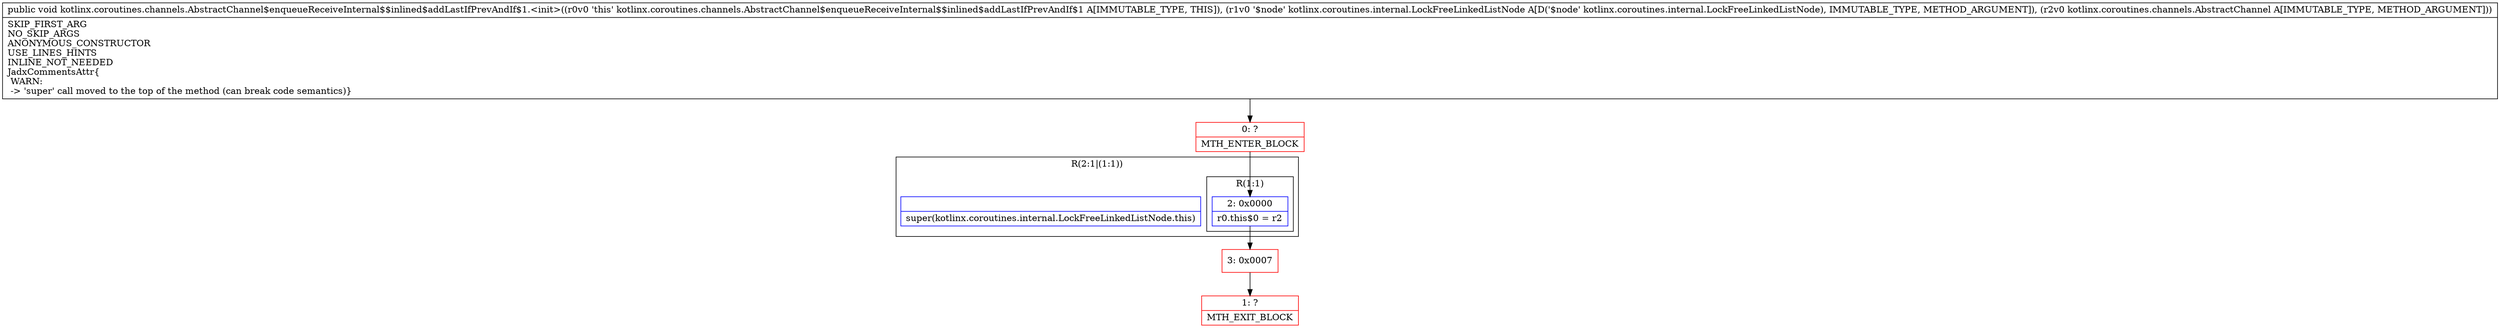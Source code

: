 digraph "CFG forkotlinx.coroutines.channels.AbstractChannel$enqueueReceiveInternal$$inlined$addLastIfPrevAndIf$1.\<init\>(Lkotlinx\/coroutines\/internal\/LockFreeLinkedListNode;Lkotlinx\/coroutines\/channels\/AbstractChannel;)V" {
subgraph cluster_Region_1137861919 {
label = "R(2:1|(1:1))";
node [shape=record,color=blue];
Node_InsnContainer_383353607 [shape=record,label="{|super(kotlinx.coroutines.internal.LockFreeLinkedListNode.this)\l}"];
subgraph cluster_Region_189905325 {
label = "R(1:1)";
node [shape=record,color=blue];
Node_2 [shape=record,label="{2\:\ 0x0000|r0.this$0 = r2\l}"];
}
}
Node_0 [shape=record,color=red,label="{0\:\ ?|MTH_ENTER_BLOCK\l}"];
Node_3 [shape=record,color=red,label="{3\:\ 0x0007}"];
Node_1 [shape=record,color=red,label="{1\:\ ?|MTH_EXIT_BLOCK\l}"];
MethodNode[shape=record,label="{public void kotlinx.coroutines.channels.AbstractChannel$enqueueReceiveInternal$$inlined$addLastIfPrevAndIf$1.\<init\>((r0v0 'this' kotlinx.coroutines.channels.AbstractChannel$enqueueReceiveInternal$$inlined$addLastIfPrevAndIf$1 A[IMMUTABLE_TYPE, THIS]), (r1v0 '$node' kotlinx.coroutines.internal.LockFreeLinkedListNode A[D('$node' kotlinx.coroutines.internal.LockFreeLinkedListNode), IMMUTABLE_TYPE, METHOD_ARGUMENT]), (r2v0 kotlinx.coroutines.channels.AbstractChannel A[IMMUTABLE_TYPE, METHOD_ARGUMENT]))  | SKIP_FIRST_ARG\lNO_SKIP_ARGS\lANONYMOUS_CONSTRUCTOR\lUSE_LINES_HINTS\lINLINE_NOT_NEEDED\lJadxCommentsAttr\{\l WARN: \l \-\> 'super' call moved to the top of the method (can break code semantics)\}\l}"];
MethodNode -> Node_0;Node_2 -> Node_3;
Node_0 -> Node_2;
Node_3 -> Node_1;
}

